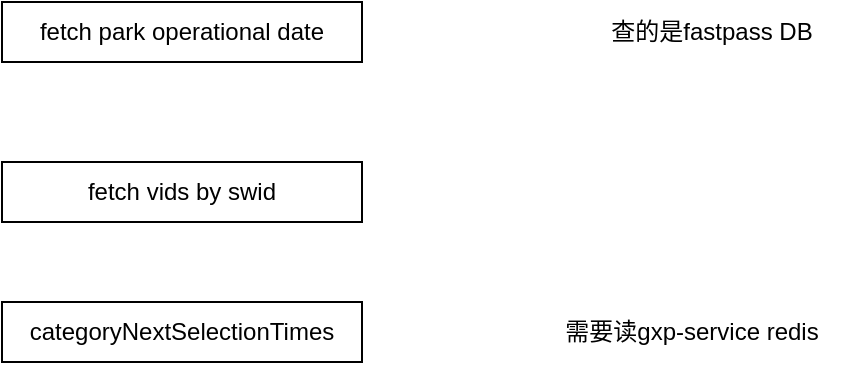 <mxfile version="22.0.8" type="github">
  <diagram name="第 1 页" id="aBky8CG3L3Q5i7M--kZO">
    <mxGraphModel dx="1434" dy="765" grid="1" gridSize="10" guides="1" tooltips="1" connect="1" arrows="1" fold="1" page="1" pageScale="1" pageWidth="827" pageHeight="1169" math="0" shadow="0">
      <root>
        <mxCell id="0" />
        <mxCell id="1" parent="0" />
        <mxCell id="c1G3mzA74e-tsa6nKa3s-1" value="fetch park operational date" style="rounded=0;whiteSpace=wrap;html=1;" vertex="1" parent="1">
          <mxGeometry x="140" y="50" width="180" height="30" as="geometry" />
        </mxCell>
        <mxCell id="c1G3mzA74e-tsa6nKa3s-2" value="查的是fastpass DB" style="text;html=1;strokeColor=none;fillColor=none;align=center;verticalAlign=middle;whiteSpace=wrap;rounded=0;" vertex="1" parent="1">
          <mxGeometry x="420" y="50" width="150" height="30" as="geometry" />
        </mxCell>
        <mxCell id="c1G3mzA74e-tsa6nKa3s-3" value="fetch vids by swid" style="rounded=0;whiteSpace=wrap;html=1;" vertex="1" parent="1">
          <mxGeometry x="140" y="130" width="180" height="30" as="geometry" />
        </mxCell>
        <mxCell id="c1G3mzA74e-tsa6nKa3s-5" value="categoryNextSelectionTimes" style="rounded=0;whiteSpace=wrap;html=1;" vertex="1" parent="1">
          <mxGeometry x="140" y="200" width="180" height="30" as="geometry" />
        </mxCell>
        <mxCell id="c1G3mzA74e-tsa6nKa3s-6" value="需要读gxp-service redis" style="text;html=1;strokeColor=none;fillColor=none;align=center;verticalAlign=middle;whiteSpace=wrap;rounded=0;" vertex="1" parent="1">
          <mxGeometry x="410" y="200" width="150" height="30" as="geometry" />
        </mxCell>
      </root>
    </mxGraphModel>
  </diagram>
</mxfile>
